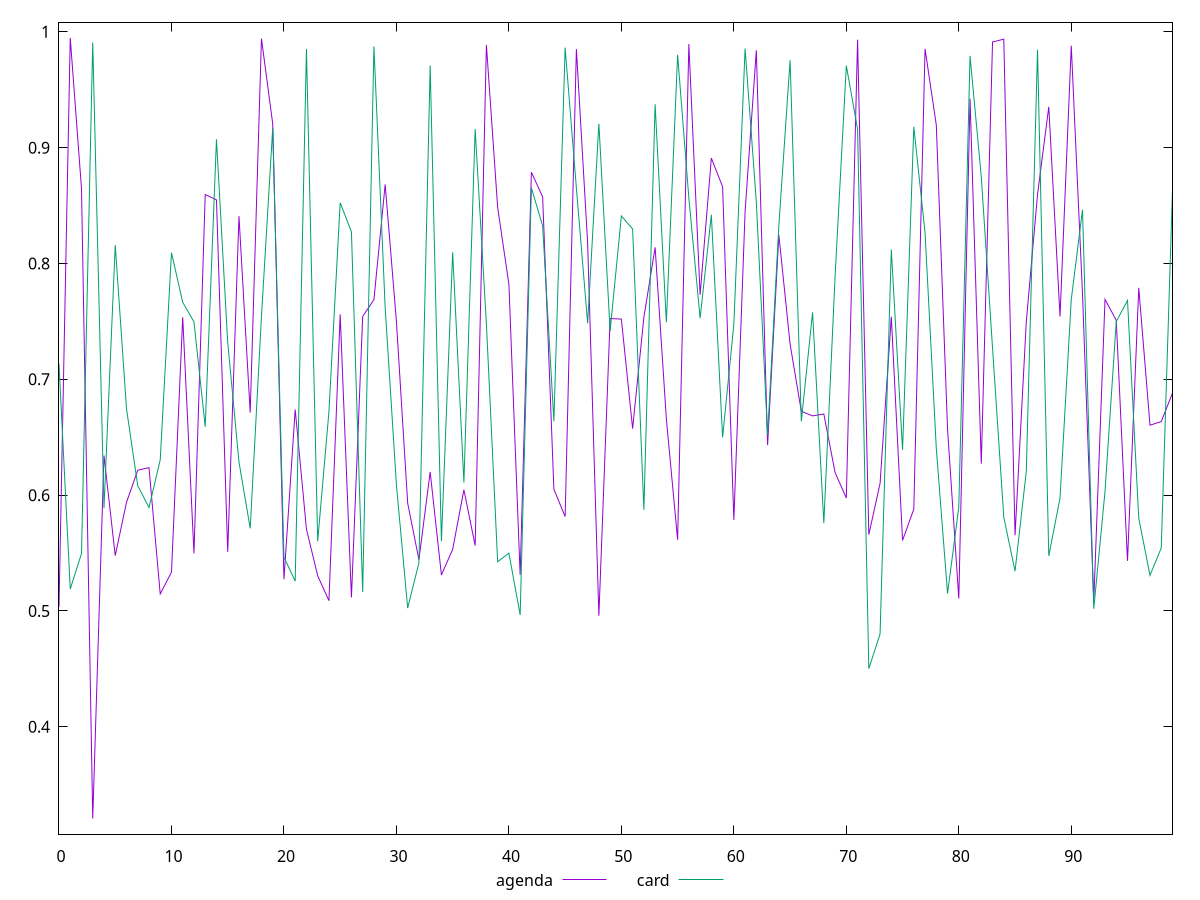 reset

$agenda <<EOF
0 0.503597312550012
1 0.9947266641201125
2 0.8646945893082738
3 0.3208121779181024
4 0.6341748458189934
5 0.547811895343199
6 0.5937414137220626
7 0.6214986579709941
8 0.6237280628419974
9 0.5146492025433193
10 0.533579692941449
11 0.7535488253852711
12 0.5497382265484096
13 0.8595204760646555
14 0.8548719708827313
15 0.5510319752162193
16 0.840891423522357
17 0.6713045677254219
18 0.9941137582601223
19 0.9207009622702141
20 0.5273898399327746
21 0.6738953486916295
22 0.5706207196154508
23 0.5303663189829217
24 0.5088828565143142
25 0.756047580195502
26 0.5116854653839134
27 0.7542413885110254
28 0.7687678368709541
29 0.8682490961229806
30 0.7498317375280921
31 0.5931013060058208
32 0.5442512406725867
33 0.6200353776308938
34 0.5310989515339951
35 0.5531630196262658
36 0.6046290143986837
37 0.5564223634274271
38 0.9886627872017525
39 0.8484244615147122
40 0.7820272030106217
41 0.5311352945613161
42 0.8787900174968786
43 0.8574738416917478
44 0.6051036223775024
45 0.5814803580750291
46 0.9850643416901289
47 0.8176813302195771
48 0.49589186106595634
49 0.7524642861708959
50 0.751963400754326
51 0.6574316293604485
52 0.7534317041971151
53 0.8138535860321778
54 0.6657638159931792
55 0.5615078395018205
56 0.9894335350168754
57 0.77299171493749
58 0.8909829458148535
59 0.8662149990598093
60 0.5786235144203399
61 0.8447389395221641
62 0.9840542771046611
63 0.6431667764187087
64 0.8246936911726113
65 0.7304336827773369
66 0.6724075543583374
67 0.6684067258354457
68 0.6700595625510943
69 0.6195121931007926
70 0.5975000530228093
71 0.9931926724431063
72 0.5659303363497843
73 0.6100996340449694
74 0.7540030132285522
75 0.5609147937003502
76 0.5879229702600758
77 0.9852999026060283
78 0.9194375964605866
79 0.6570774125243376
80 0.510669135437276
81 0.942179262877223
82 0.6271261154505133
83 0.9912316836628621
84 0.9936362057407345
85 0.5653631656918134
86 0.7494576671665282
87 0.8594459546914607
88 0.9352328015977689
89 0.7542561227376516
90 0.9880000028068606
91 0.7733455553877513
92 0.5080096702526041
93 0.7689424325062854
94 0.7509929061668273
95 0.5432489984532196
96 0.7789824865676597
97 0.6603781950575663
98 0.663489477537861
99 0.6881316778819542
EOF

$card <<EOF
0 0.7131745557691207
1 0.5189503666372449
2 0.5495782870949157
3 0.9907388318126007
4 0.5888283037420926
5 0.8158288130166719
6 0.6746801800444024
7 0.6081799764354474
8 0.5893004461304434
9 0.6304250471150162
10 0.8093014100507193
11 0.766443104190494
12 0.7496226948382951
13 0.6590269897999174
14 0.9071649983977274
15 0.7318517660754964
16 0.6286564148072791
17 0.5713535601902517
18 0.7542503430388763
19 0.916669255999375
20 0.5463924534952971
21 0.525752017225268
22 0.9851423531725758
23 0.5601748174031868
24 0.6721699050716395
25 0.8524064821316619
26 0.8272723630028218
27 0.5163700314280035
28 0.9873550290517293
29 0.7616674322929506
30 0.6087945447792529
31 0.5024744169298117
32 0.5415574899002193
33 0.9709143011224781
34 0.5602985358940156
35 0.8095960777627053
36 0.6108961974546774
37 0.9160193530469185
38 0.7478438635800572
39 0.5424541031208782
40 0.5499615358785538
41 0.49658010207297165
42 0.8652669509457154
43 0.8324990652772183
44 0.663875712323507
45 0.986313312588405
46 0.8650739434231716
47 0.7484507060726523
48 0.9206120400890625
49 0.7416914271302564
50 0.8410062440738847
51 0.8297618497262814
52 0.5873510663599231
53 0.937457880475681
54 0.7492631081248706
55 0.9801319820259488
56 0.8564660281177603
57 0.7527793896035904
58 0.8420195034150924
59 0.6498436038941307
60 0.747349262631285
61 0.985580127447267
62 0.852824438478722
63 0.6518026500767768
64 0.8325197796334404
65 0.975419179521956
66 0.6637092966341879
67 0.7577414856018436
68 0.5757955048723757
69 0.7885287672287836
70 0.9708159703943103
71 0.9159446940384813
72 0.4501854277139809
73 0.4800875824248976
74 0.8120518531900626
75 0.6390435449162699
76 0.9179670684618947
77 0.8266187603261909
78 0.6403532648454927
79 0.5150559805368491
80 0.5895264089493635
81 0.9792525963369849
82 0.8747815420370063
83 0.7270509451843415
84 0.5809227445431461
85 0.5343746527633012
86 0.6203106542459768
87 0.9845327772607761
88 0.5474538307914742
89 0.597487860322426
90 0.7689057962576865
91 0.8463611754680602
92 0.5018987680716038
93 0.6032259240682942
94 0.7498166222289083
95 0.768078431287297
96 0.5800115899112721
97 0.5307578586151953
98 0.5544532780436768
99 0.864019119772547
EOF

set key outside below
set xrange [0:99]
set yrange [0.3073338881940622:1.0082049538441527]
set trange [0.3073338881940622:1.0082049538441527]
set terminal svg size 640, 520 enhanced background rgb 'white'
set output "reports/report_00028_2021-02-24T12-49-42.674Z/meta/pScore/comparison/line/1_vs_2.svg"

plot $agenda title "agenda" with line, \
     $card title "card" with line

reset
